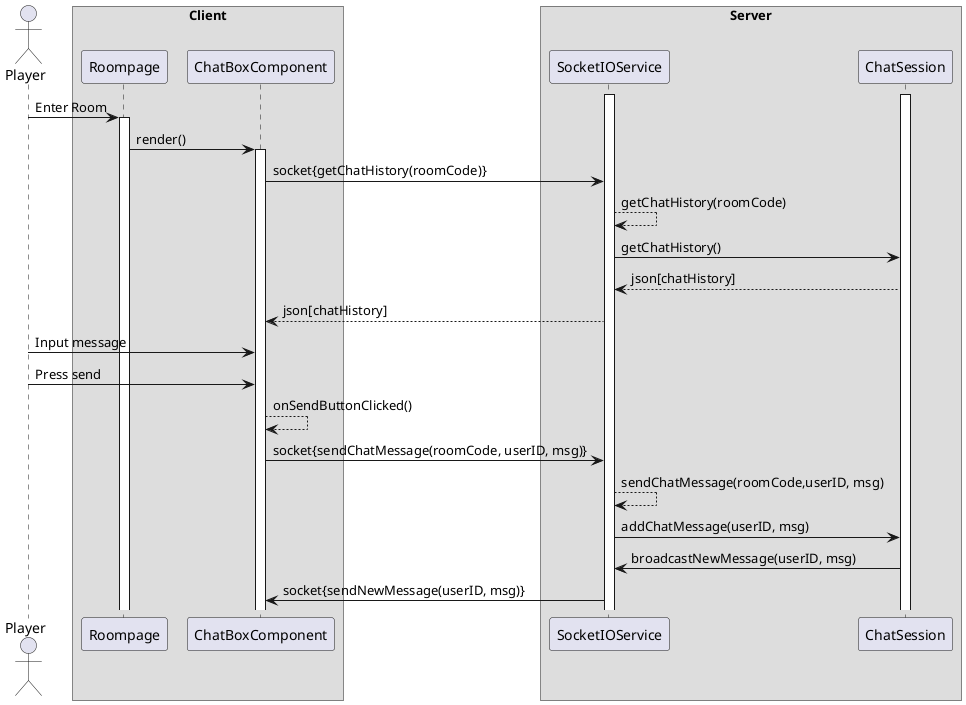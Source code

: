 @startuml GenerateRoom
skinparam ParticipantPadding 5
skinparam BoxPadding 5


actor Player
participant SocketIOService as SS

box Client
    participant Roompage as RP
    participant ChatBoxComponent as CBC
end box

box Server
    participant SocketService as SS
    participant ChatSession as CS
end Box

activate SS
activate CS

Player -> RP: Enter Room
activate RP

RP -> CBC: render()
activate CBC
CBC -> SS: socket{getChatHistory(roomCode)}
SS --> SS: getChatHistory(roomCode)
SS -> CS: getChatHistory()
CS --> SS: json[chatHistory]
SS --> CBC: json[chatHistory]

Player -> CBC: Input message
Player -> CBC: Press send
CBC --> CBC: onSendButtonClicked()
CBC -> SS: socket{sendChatMessage(roomCode, userID, msg)}
SS --> SS: sendChatMessage(roomCode,userID, msg)
SS -> CS: addChatMessage(userID, msg)
CS -> SS: broadcastNewMessage(userID, msg)
SS -> CBC: socket{sendNewMessage(userID, msg)}

@enduml
